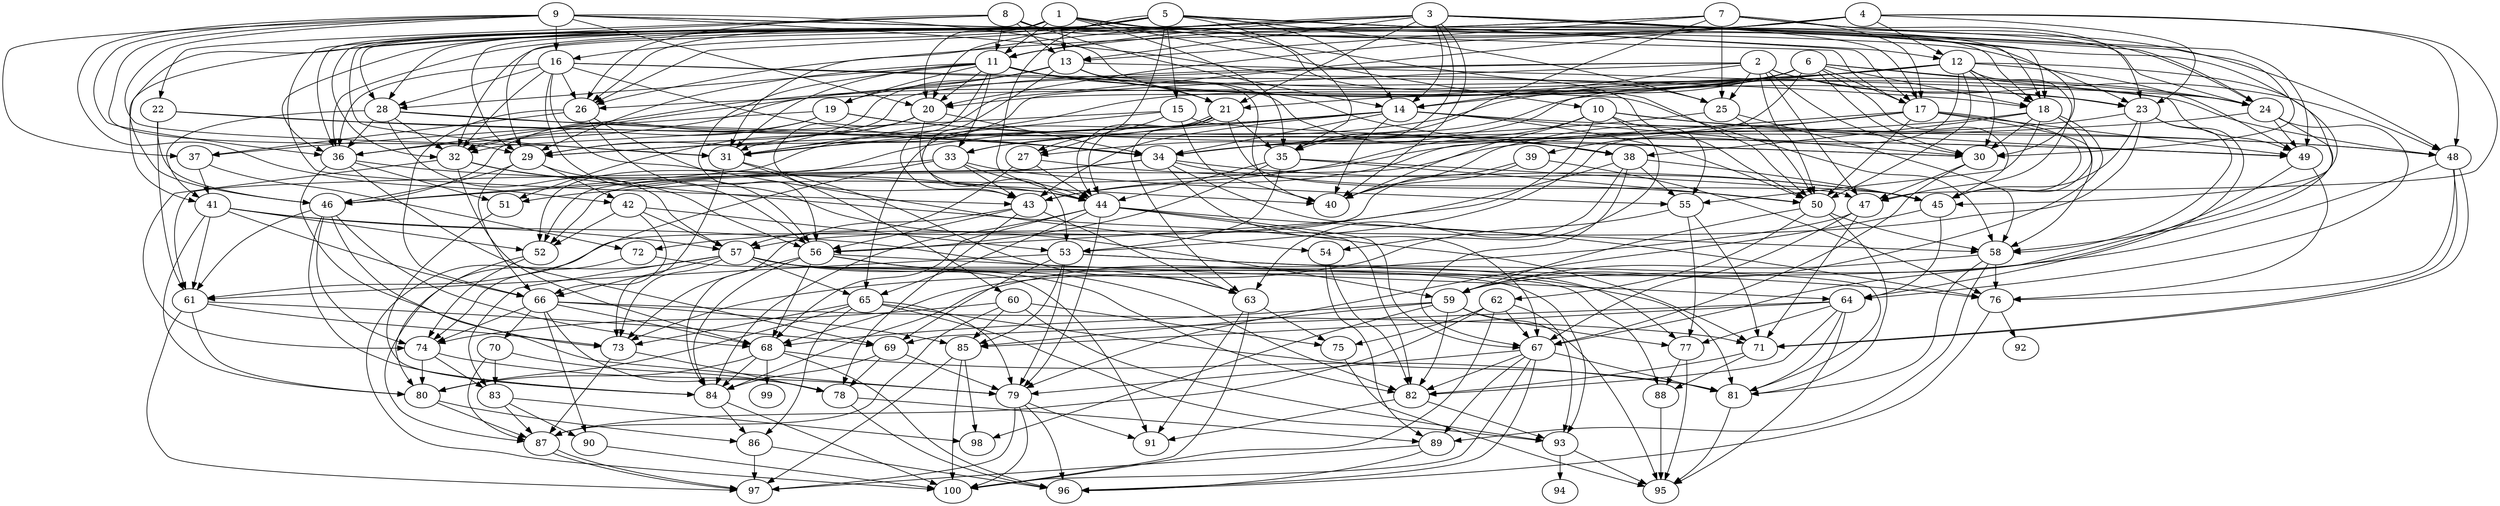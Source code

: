 // DAG automatically generated by daggen at Tue Jul 18 11:30:58 2017
// ./daggen --dot -n 100 --fat 0.5 --regular 0.8 --density 0.8 --jump 4 
digraph G {
  1 [size="782757789696", alpha="0.00"]
  1 -> 10 [size ="679477248"]
  1 -> 11 [size ="679477248"]
  1 -> 13 [size ="679477248"]
  1 -> 20 [size ="679477248"]
  1 -> 25 [size ="679477248"]
  1 -> 28 [size ="679477248"]
  1 -> 30 [size ="679477248"]
  1 -> 31 [size ="679477248"]
  1 -> 32 [size ="679477248"]
  1 -> 35 [size ="679477248"]
  1 -> 36 [size ="679477248"]
  1 -> 45 [size ="679477248"]
  2 [size="297133914564", alpha="0.08"]
  2 -> 14 [size ="411041792"]
  2 -> 23 [size ="411041792"]
  2 -> 25 [size ="411041792"]
  2 -> 29 [size ="411041792"]
  2 -> 30 [size ="411041792"]
  2 -> 31 [size ="411041792"]
  2 -> 36 [size ="411041792"]
  2 -> 47 [size ="411041792"]
  2 -> 48 [size ="411041792"]
  2 -> 50 [size ="411041792"]
  3 [size="549755813888", alpha="0.02"]
  3 -> 11 [size ="536870912"]
  3 -> 13 [size ="536870912"]
  3 -> 14 [size ="536870912"]
  3 -> 17 [size ="536870912"]
  3 -> 18 [size ="536870912"]
  3 -> 21 [size ="536870912"]
  3 -> 24 [size ="536870912"]
  3 -> 26 [size ="536870912"]
  3 -> 29 [size ="536870912"]
  3 -> 30 [size ="536870912"]
  3 -> 31 [size ="536870912"]
  3 -> 35 [size ="536870912"]
  3 -> 36 [size ="536870912"]
  3 -> 40 [size ="536870912"]
  3 -> 41 [size ="536870912"]
  3 -> 49 [size ="536870912"]
  4 [size="100791241759", alpha="0.18"]
  4 -> 11 [size ="209715200"]
  4 -> 12 [size ="209715200"]
  4 -> 20 [size ="209715200"]
  4 -> 23 [size ="209715200"]
  4 -> 26 [size ="209715200"]
  4 -> 31 [size ="209715200"]
  4 -> 47 [size ="209715200"]
  4 -> 48 [size ="209715200"]
  5 [size="782757789696", alpha="0.08"]
  5 -> 12 [size ="679477248"]
  5 -> 14 [size ="679477248"]
  5 -> 15 [size ="679477248"]
  5 -> 16 [size ="679477248"]
  5 -> 17 [size ="679477248"]
  5 -> 18 [size ="679477248"]
  5 -> 20 [size ="679477248"]
  5 -> 24 [size ="679477248"]
  5 -> 25 [size ="679477248"]
  5 -> 26 [size ="679477248"]
  5 -> 27 [size ="679477248"]
  5 -> 28 [size ="679477248"]
  5 -> 29 [size ="679477248"]
  5 -> 35 [size ="679477248"]
  5 -> 44 [size ="679477248"]
  5 -> 46 [size ="679477248"]
  6 [size="670584658790", alpha="0.08"]
  6 -> 14 [size ="411041792"]
  6 -> 17 [size ="411041792"]
  6 -> 18 [size ="411041792"]
  6 -> 20 [size ="411041792"]
  6 -> 24 [size ="411041792"]
  6 -> 30 [size ="411041792"]
  6 -> 34 [size ="411041792"]
  6 -> 35 [size ="411041792"]
  6 -> 36 [size ="411041792"]
  6 -> 45 [size ="411041792"]
  6 -> 46 [size ="411041792"]
  6 -> 49 [size ="411041792"]
  7 [size="549755813888", alpha="0.07"]
  7 -> 13 [size ="536870912"]
  7 -> 17 [size ="536870912"]
  7 -> 23 [size ="536870912"]
  7 -> 24 [size ="536870912"]
  7 -> 25 [size ="536870912"]
  7 -> 32 [size ="536870912"]
  7 -> 35 [size ="536870912"]
  7 -> 36 [size ="536870912"]
  7 -> 48 [size ="536870912"]
  8 [size="706571456604", alpha="0.10"]
  8 -> 11 [size ="536870912"]
  8 -> 13 [size ="536870912"]
  8 -> 14 [size ="536870912"]
  8 -> 18 [size ="536870912"]
  8 -> 22 [size ="536870912"]
  8 -> 26 [size ="536870912"]
  8 -> 43 [size ="536870912"]
  8 -> 50 [size ="536870912"]
  9 [size="68719476736", alpha="0.19"]
  9 -> 16 [size ="134217728"]
  9 -> 17 [size ="134217728"]
  9 -> 20 [size ="134217728"]
  9 -> 23 [size ="134217728"]
  9 -> 29 [size ="134217728"]
  9 -> 31 [size ="134217728"]
  9 -> 36 [size ="134217728"]
  9 -> 37 [size ="134217728"]
  9 -> 38 [size ="134217728"]
  9 -> 42 [size ="134217728"]
  9 -> 50 [size ="134217728"]
  10 [size="782757789696", alpha="0.11"]
  10 -> 40 [size ="679477248"]
  10 -> 43 [size ="679477248"]
  10 -> 48 [size ="679477248"]
  10 -> 49 [size ="679477248"]
  10 -> 54 [size ="679477248"]
  10 -> 55 [size ="679477248"]
  10 -> 56 [size ="679477248"]
  11 [size="3658029327", alpha="0.15"]
  11 -> 19 [size ="134217728"]
  11 -> 20 [size ="134217728"]
  11 -> 21 [size ="134217728"]
  11 -> 23 [size ="134217728"]
  11 -> 24 [size ="134217728"]
  11 -> 28 [size ="134217728"]
  11 -> 29 [size ="134217728"]
  11 -> 31 [size ="134217728"]
  11 -> 33 [size ="134217728"]
  11 -> 43 [size ="134217728"]
  11 -> 48 [size ="134217728"]
  11 -> 56 [size ="134217728"]
  12 [size="231928233984", alpha="0.07"]
  12 -> 18 [size ="301989888"]
  12 -> 21 [size ="301989888"]
  12 -> 26 [size ="301989888"]
  12 -> 27 [size ="301989888"]
  12 -> 30 [size ="301989888"]
  12 -> 33 [size ="301989888"]
  12 -> 47 [size ="301989888"]
  12 -> 49 [size ="301989888"]
  12 -> 50 [size ="301989888"]
  12 -> 53 [size ="301989888"]
  12 -> 58 [size ="301989888"]
  13 [size="904947548260", alpha="0.10"]
  13 -> 19 [size ="838860800"]
  13 -> 21 [size ="838860800"]
  13 -> 24 [size ="838860800"]
  13 -> 29 [size ="838860800"]
  13 -> 32 [size ="838860800"]
  13 -> 38 [size ="838860800"]
  13 -> 40 [size ="838860800"]
  13 -> 53 [size ="838860800"]
  14 [size="368293445632", alpha="0.07"]
  14 -> 29 [size ="411041792"]
  14 -> 30 [size ="411041792"]
  14 -> 31 [size ="411041792"]
  14 -> 33 [size ="411041792"]
  14 -> 34 [size ="411041792"]
  14 -> 40 [size ="411041792"]
  14 -> 43 [size ="411041792"]
  14 -> 48 [size ="411041792"]
  14 -> 50 [size ="411041792"]
  14 -> 52 [size ="411041792"]
  15 [size="8820370907", alpha="0.04"]
  15 -> 27 [size ="301989888"]
  15 -> 30 [size ="301989888"]
  15 -> 31 [size ="301989888"]
  15 -> 32 [size ="301989888"]
  15 -> 40 [size ="301989888"]
  16 [size="65094903081", alpha="0.09"]
  16 -> 18 [size ="75497472"]
  16 -> 26 [size ="75497472"]
  16 -> 28 [size ="75497472"]
  16 -> 32 [size ="75497472"]
  16 -> 34 [size ="75497472"]
  16 -> 36 [size ="75497472"]
  16 -> 40 [size ="75497472"]
  16 -> 56 [size ="75497472"]
  16 -> 58 [size ="75497472"]
  17 [size="15964177759", alpha="0.15"]
  17 -> 39 [size ="838860800"]
  17 -> 40 [size ="838860800"]
  17 -> 43 [size ="838860800"]
  17 -> 45 [size ="838860800"]
  17 -> 49 [size ="838860800"]
  17 -> 50 [size ="838860800"]
  17 -> 58 [size ="838860800"]
  18 [size="32385670133", alpha="0.03"]
  18 -> 30 [size ="679477248"]
  18 -> 38 [size ="679477248"]
  18 -> 45 [size ="679477248"]
  18 -> 51 [size ="679477248"]
  18 -> 55 [size ="679477248"]
  18 -> 59 [size ="679477248"]
  19 [size="8589934592", alpha="0.12"]
  19 -> 30 [size ="33554432"]
  19 -> 32 [size ="33554432"]
  19 -> 37 [size ="33554432"]
  19 -> 38 [size ="33554432"]
  19 -> 46 [size ="33554432"]
  20 [size="368293445632", alpha="0.10"]
  20 -> 31 [size ="411041792"]
  20 -> 34 [size ="411041792"]
  20 -> 43 [size ="411041792"]
  20 -> 44 [size ="411041792"]
  20 -> 51 [size ="411041792"]
  21 [size="28991029248", alpha="0.14"]
  21 -> 29 [size ="75497472"]
  21 -> 35 [size ="75497472"]
  21 -> 44 [size ="75497472"]
  21 -> 44 [size ="75497472"]
  21 -> 47 [size ="75497472"]
  21 -> 63 [size ="75497472"]
  21 -> 65 [size ="75497472"]
  22 [size="38142362980", alpha="0.06"]
  22 -> 34 [size ="679477248"]
  22 -> 46 [size ="679477248"]
  22 -> 49 [size ="679477248"]
  22 -> 61 [size ="679477248"]
  23 [size="68719476736", alpha="0.08"]
  23 -> 45 [size ="134217728"]
  23 -> 52 [size ="134217728"]
  23 -> 57 [size ="134217728"]
  23 -> 58 [size ="134217728"]
  23 -> 64 [size ="134217728"]
  24 [size="2343314978", alpha="0.04"]
  24 -> 34 [size ="134217728"]
  24 -> 49 [size ="134217728"]
  24 -> 59 [size ="134217728"]
  24 -> 64 [size ="134217728"]
  25 [size="4212213498", alpha="0.04"]
  25 -> 34 [size ="209715200"]
  25 -> 50 [size ="209715200"]
  25 -> 58 [size ="209715200"]
  26 [size="417984447562", alpha="0.20"]
  26 -> 37 [size ="838860800"]
  26 -> 54 [size ="838860800"]
  26 -> 59 [size ="838860800"]
  26 -> 66 [size ="838860800"]
  27 [size="8589934592", alpha="0.13"]
  27 -> 44 [size ="33554432"]
  27 -> 45 [size ="33554432"]
  27 -> 57 [size ="33554432"]
  28 [size="20933123264", alpha="0.17"]
  28 -> 32 [size ="536870912"]
  28 -> 34 [size ="536870912"]
  28 -> 36 [size ="536870912"]
  28 -> 41 [size ="536870912"]
  28 -> 49 [size ="536870912"]
  28 -> 57 [size ="536870912"]
  29 [size="1990807844", alpha="0.02"]
  29 -> 42 [size ="134217728"]
  29 -> 46 [size ="134217728"]
  29 -> 56 [size ="134217728"]
  29 -> 66 [size ="134217728"]
  30 [size="892564757396", alpha="0.04"]
  30 -> 47 [size ="838860800"]
  30 -> 67 [size ="838860800"]
  31 [size="7635281476", alpha="0.11"]
  31 -> 60 [size ="134217728"]
  31 -> 63 [size ="134217728"]
  31 -> 73 [size ="134217728"]
  32 [size="1077603873", alpha="0.08"]
  32 -> 56 [size ="33554432"]
  32 -> 68 [size ="33554432"]
  32 -> 71 [size ="33554432"]
  32 -> 74 [size ="33554432"]
  33 [size="368293445632", alpha="0.11"]
  33 -> 43 [size ="411041792"]
  33 -> 44 [size ="411041792"]
  33 -> 46 [size ="411041792"]
  33 -> 55 [size ="411041792"]
  33 -> 74 [size ="411041792"]
  34 [size="39522875001", alpha="0.19"]
  34 -> 45 [size ="679477248"]
  34 -> 50 [size ="679477248"]
  34 -> 52 [size ="679477248"]
  34 -> 58 [size ="679477248"]
  34 -> 61 [size ="679477248"]
  34 -> 67 [size ="679477248"]
  35 [size="11037860782", alpha="0.17"]
  35 -> 44 [size ="33554432"]
  35 -> 45 [size ="33554432"]
  35 -> 50 [size ="33554432"]
  35 -> 53 [size ="33554432"]
  35 -> 56 [size ="33554432"]
  36 [size="26954282142", alpha="0.20"]
  36 -> 44 [size ="536870912"]
  36 -> 51 [size ="536870912"]
  36 -> 69 [size ="536870912"]
  36 -> 73 [size ="536870912"]
  37 [size="782757789696", alpha="0.17"]
  37 -> 41 [size ="679477248"]
  37 -> 72 [size ="679477248"]
  38 [size="604212936057", alpha="0.02"]
  38 -> 45 [size ="679477248"]
  38 -> 55 [size ="679477248"]
  38 -> 63 [size ="679477248"]
  38 -> 67 [size ="679477248"]
  38 -> 72 [size ="679477248"]
  39 [size="147516279648", alpha="0.07"]
  39 -> 40 [size ="134217728"]
  39 -> 61 [size ="134217728"]
  39 -> 76 [size ="134217728"]
  40 [size="912051486", alpha="0.15"]
  41 [size="638966566200", alpha="0.17"]
  41 -> 52 [size ="838860800"]
  41 -> 57 [size ="838860800"]
  41 -> 61 [size ="838860800"]
  41 -> 66 [size ="838860800"]
  41 -> 77 [size ="838860800"]
  41 -> 80 [size ="838860800"]
  42 [size="7606496465", alpha="0.07"]
  42 -> 52 [size ="134217728"]
  42 -> 53 [size ="134217728"]
  42 -> 57 [size ="134217728"]
  42 -> 66 [size ="134217728"]
  43 [size="23380989806", alpha="0.13"]
  43 -> 56 [size ="838860800"]
  43 -> 63 [size ="838860800"]
  43 -> 78 [size ="838860800"]
  43 -> 84 [size ="838860800"]
  44 [size="1878892154", alpha="0.20"]
  44 -> 65 [size ="33554432"]
  44 -> 67 [size ="33554432"]
  44 -> 68 [size ="33554432"]
  44 -> 76 [size ="33554432"]
  44 -> 79 [size ="33554432"]
  44 -> 82 [size ="33554432"]
  44 -> 84 [size ="33554432"]
  45 [size="8589934592", alpha="0.17"]
  45 -> 64 [size ="33554432"]
  45 -> 79 [size ="33554432"]
  46 [size="103977301212", alpha="0.10"]
  46 -> 61 [size ="75497472"]
  46 -> 68 [size ="75497472"]
  46 -> 74 [size ="75497472"]
  46 -> 79 [size ="75497472"]
  46 -> 84 [size ="75497472"]
  47 [size="15948694843", alpha="0.14"]
  47 -> 67 [size ="411041792"]
  47 -> 71 [size ="411041792"]
  47 -> 84 [size ="411041792"]
  48 [size="38301155884", alpha="0.18"]
  48 -> 71 [size ="838860800"]
  48 -> 71 [size ="838860800"]
  48 -> 73 [size ="838860800"]
  48 -> 76 [size ="838860800"]
  49 [size="1721862548", alpha="0.06"]
  49 -> 67 [size ="33554432"]
  49 -> 76 [size ="33554432"]
  50 [size="368293445632", alpha="0.13"]
  50 -> 58 [size ="411041792"]
  50 -> 59 [size ="411041792"]
  50 -> 62 [size ="411041792"]
  50 -> 81 [size ="411041792"]
  51 [size="37477367626", alpha="0.19"]
  51 -> 84 [size ="679477248"]
  52 [size="549755813888", alpha="0.15"]
  52 -> 74 [size ="536870912"]
  52 -> 80 [size ="536870912"]
  53 [size="707624508968", alpha="0.17"]
  53 -> 61 [size ="536870912"]
  53 -> 69 [size ="536870912"]
  53 -> 76 [size ="536870912"]
  53 -> 79 [size ="536870912"]
  53 -> 81 [size ="536870912"]
  53 -> 85 [size ="536870912"]
  54 [size="21213904156", alpha="0.05"]
  54 -> 82 [size ="536870912"]
  54 -> 89 [size ="536870912"]
  55 [size="1731050347", alpha="0.00"]
  55 -> 68 [size ="75497472"]
  55 -> 71 [size ="75497472"]
  55 -> 77 [size ="75497472"]
  56 [size="26652380547", alpha="0.20"]
  56 -> 63 [size ="838860800"]
  56 -> 64 [size ="838860800"]
  56 -> 68 [size ="838860800"]
  56 -> 73 [size ="838860800"]
  56 -> 82 [size ="838860800"]
  56 -> 84 [size ="838860800"]
  57 [size="73174272930", alpha="0.17"]
  57 -> 65 [size ="75497472"]
  57 -> 66 [size ="75497472"]
  57 -> 73 [size ="75497472"]
  57 -> 81 [size ="75497472"]
  57 -> 82 [size ="75497472"]
  57 -> 83 [size ="75497472"]
  57 -> 87 [size ="75497472"]
  57 -> 88 [size ="75497472"]
  57 -> 91 [size ="75497472"]
  58 [size="8589934592", alpha="0.18"]
  58 -> 59 [size ="33554432"]
  58 -> 76 [size ="33554432"]
  58 -> 81 [size ="33554432"]
  58 -> 89 [size ="33554432"]
  59 [size="782757789696", alpha="0.10"]
  59 -> 68 [size ="679477248"]
  59 -> 77 [size ="679477248"]
  59 -> 82 [size ="679477248"]
  59 -> 85 [size ="679477248"]
  59 -> 95 [size ="679477248"]
  59 -> 98 [size ="679477248"]
  60 [size="549755813888", alpha="0.08"]
  60 -> 74 [size ="536870912"]
  60 -> 75 [size ="536870912"]
  60 -> 85 [size ="536870912"]
  60 -> 87 [size ="536870912"]
  60 -> 93 [size ="536870912"]
  61 [size="231928233984", alpha="0.04"]
  61 -> 69 [size ="301989888"]
  61 -> 73 [size ="301989888"]
  61 -> 80 [size ="301989888"]
  61 -> 97 [size ="301989888"]
  62 [size="231928233984", alpha="0.11"]
  62 -> 67 [size ="301989888"]
  62 -> 75 [size ="301989888"]
  62 -> 87 [size ="301989888"]
  62 -> 93 [size ="301989888"]
  62 -> 100 [size ="301989888"]
  63 [size="28056431884", alpha="0.17"]
  63 -> 75 [size ="838860800"]
  63 -> 91 [size ="838860800"]
  63 -> 100 [size ="838860800"]
  64 [size="22662831103", alpha="0.02"]
  64 -> 69 [size ="679477248"]
  64 -> 77 [size ="679477248"]
  64 -> 81 [size ="679477248"]
  64 -> 82 [size ="679477248"]
  64 -> 85 [size ="679477248"]
  64 -> 95 [size ="679477248"]
  65 [size="508261652", alpha="0.03"]
  65 -> 73 [size ="33554432"]
  65 -> 79 [size ="33554432"]
  65 -> 80 [size ="33554432"]
  65 -> 81 [size ="33554432"]
  65 -> 86 [size ="33554432"]
  65 -> 93 [size ="33554432"]
  66 [size="8589934592", alpha="0.17"]
  66 -> 68 [size ="33554432"]
  66 -> 70 [size ="33554432"]
  66 -> 71 [size ="33554432"]
  66 -> 74 [size ="33554432"]
  66 -> 78 [size ="33554432"]
  66 -> 85 [size ="33554432"]
  66 -> 90 [size ="33554432"]
  67 [size="100383465542", alpha="0.18"]
  67 -> 79 [size ="75497472"]
  67 -> 81 [size ="75497472"]
  67 -> 82 [size ="75497472"]
  67 -> 89 [size ="75497472"]
  67 -> 96 [size ="75497472"]
  67 -> 100 [size ="75497472"]
  68 [size="16961262334", alpha="0.03"]
  68 -> 80 [size ="411041792"]
  68 -> 81 [size ="411041792"]
  68 -> 84 [size ="411041792"]
  68 -> 96 [size ="411041792"]
  68 -> 99 [size ="411041792"]
  69 [size="12961881255", alpha="0.18"]
  69 -> 78 [size ="301989888"]
  69 -> 79 [size ="301989888"]
  69 -> 84 [size ="301989888"]
  70 [size="7520459507", alpha="0.04"]
  70 -> 78 [size ="134217728"]
  70 -> 83 [size ="134217728"]
  70 -> 87 [size ="134217728"]
  71 [size="68719476736", alpha="0.04"]
  71 -> 82 [size ="134217728"]
  71 -> 88 [size ="134217728"]
  72 [size="452725752526", alpha="0.11"]
  72 -> 93 [size ="301989888"]
  72 -> 100 [size ="301989888"]
  73 [size="13570129194", alpha="0.02"]
  73 -> 78 [size ="33554432"]
  73 -> 87 [size ="33554432"]
  74 [size="513392102067", alpha="0.15"]
  74 -> 79 [size ="411041792"]
  74 -> 80 [size ="411041792"]
  74 -> 83 [size ="411041792"]
  75 [size="268750749569", alpha="0.05"]
  75 -> 95 [size ="411041792"]
  76 [size="199365297926", alpha="0.08"]
  76 -> 92 [size ="838860800"]
  76 -> 96 [size ="838860800"]
  77 [size="21747102415", alpha="0.18"]
  77 -> 88 [size ="411041792"]
  77 -> 95 [size ="411041792"]
  78 [size="368293445632", alpha="0.19"]
  78 -> 89 [size ="411041792"]
  78 -> 96 [size ="411041792"]
  79 [size="353415301931", alpha="0.07"]
  79 -> 91 [size ="679477248"]
  79 -> 96 [size ="679477248"]
  79 -> 97 [size ="679477248"]
  79 -> 100 [size ="679477248"]
  80 [size="2424498072", alpha="0.04"]
  80 -> 86 [size ="75497472"]
  80 -> 87 [size ="75497472"]
  81 [size="368293445632", alpha="0.04"]
  81 -> 95 [size ="411041792"]
  82 [size="3113946655", alpha="0.18"]
  82 -> 91 [size ="134217728"]
  82 -> 93 [size ="134217728"]
  83 [size="368293445632", alpha="0.10"]
  83 -> 87 [size ="411041792"]
  83 -> 90 [size ="411041792"]
  83 -> 98 [size ="411041792"]
  84 [size="16813257899", alpha="0.06"]
  84 -> 86 [size ="411041792"]
  84 -> 100 [size ="411041792"]
  85 [size="3806144783", alpha="0.01"]
  85 -> 97 [size ="209715200"]
  85 -> 98 [size ="209715200"]
  85 -> 100 [size ="209715200"]
  86 [size="1073741824000", alpha="0.16"]
  86 -> 96 [size ="838860800"]
  86 -> 97 [size ="838860800"]
  87 [size="138943381833", alpha="0.14"]
  87 -> 97 [size ="301989888"]
  87 -> 97 [size ="301989888"]
  88 [size="3499446720", alpha="0.05"]
  88 -> 95 [size ="411041792"]
  89 [size="178189821999", alpha="0.18"]
  89 -> 96 [size ="411041792"]
  89 -> 97 [size ="411041792"]
  90 [size="6120902677", alpha="0.00"]
  90 -> 100 [size ="209715200"]
  91 [size="8589934592", alpha="0.13"]
  92 [size="8870448560", alpha="0.18"]
  93 [size="368293445632", alpha="0.11"]
  93 -> 94 [size ="411041792"]
  93 -> 95 [size ="411041792"]
  94 [size="484141109370", alpha="0.01"]
  95 [size="2537016899", alpha="0.16"]
  96 [size="310215501954", alpha="0.01"]
  97 [size="549755813888", alpha="0.04"]
  98 [size="32375994686", alpha="0.17"]
  99 [size="495683149850", alpha="0.04"]
  100 [size="23389778937", alpha="0.13"]
}

